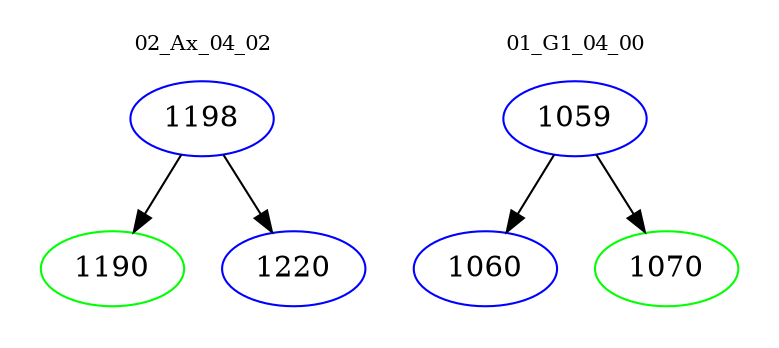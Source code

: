 digraph{
subgraph cluster_0 {
color = white
label = "02_Ax_04_02";
fontsize=10;
T0_1198 [label="1198", color="blue"]
T0_1198 -> T0_1190 [color="black"]
T0_1190 [label="1190", color="green"]
T0_1198 -> T0_1220 [color="black"]
T0_1220 [label="1220", color="blue"]
}
subgraph cluster_1 {
color = white
label = "01_G1_04_00";
fontsize=10;
T1_1059 [label="1059", color="blue"]
T1_1059 -> T1_1060 [color="black"]
T1_1060 [label="1060", color="blue"]
T1_1059 -> T1_1070 [color="black"]
T1_1070 [label="1070", color="green"]
}
}
